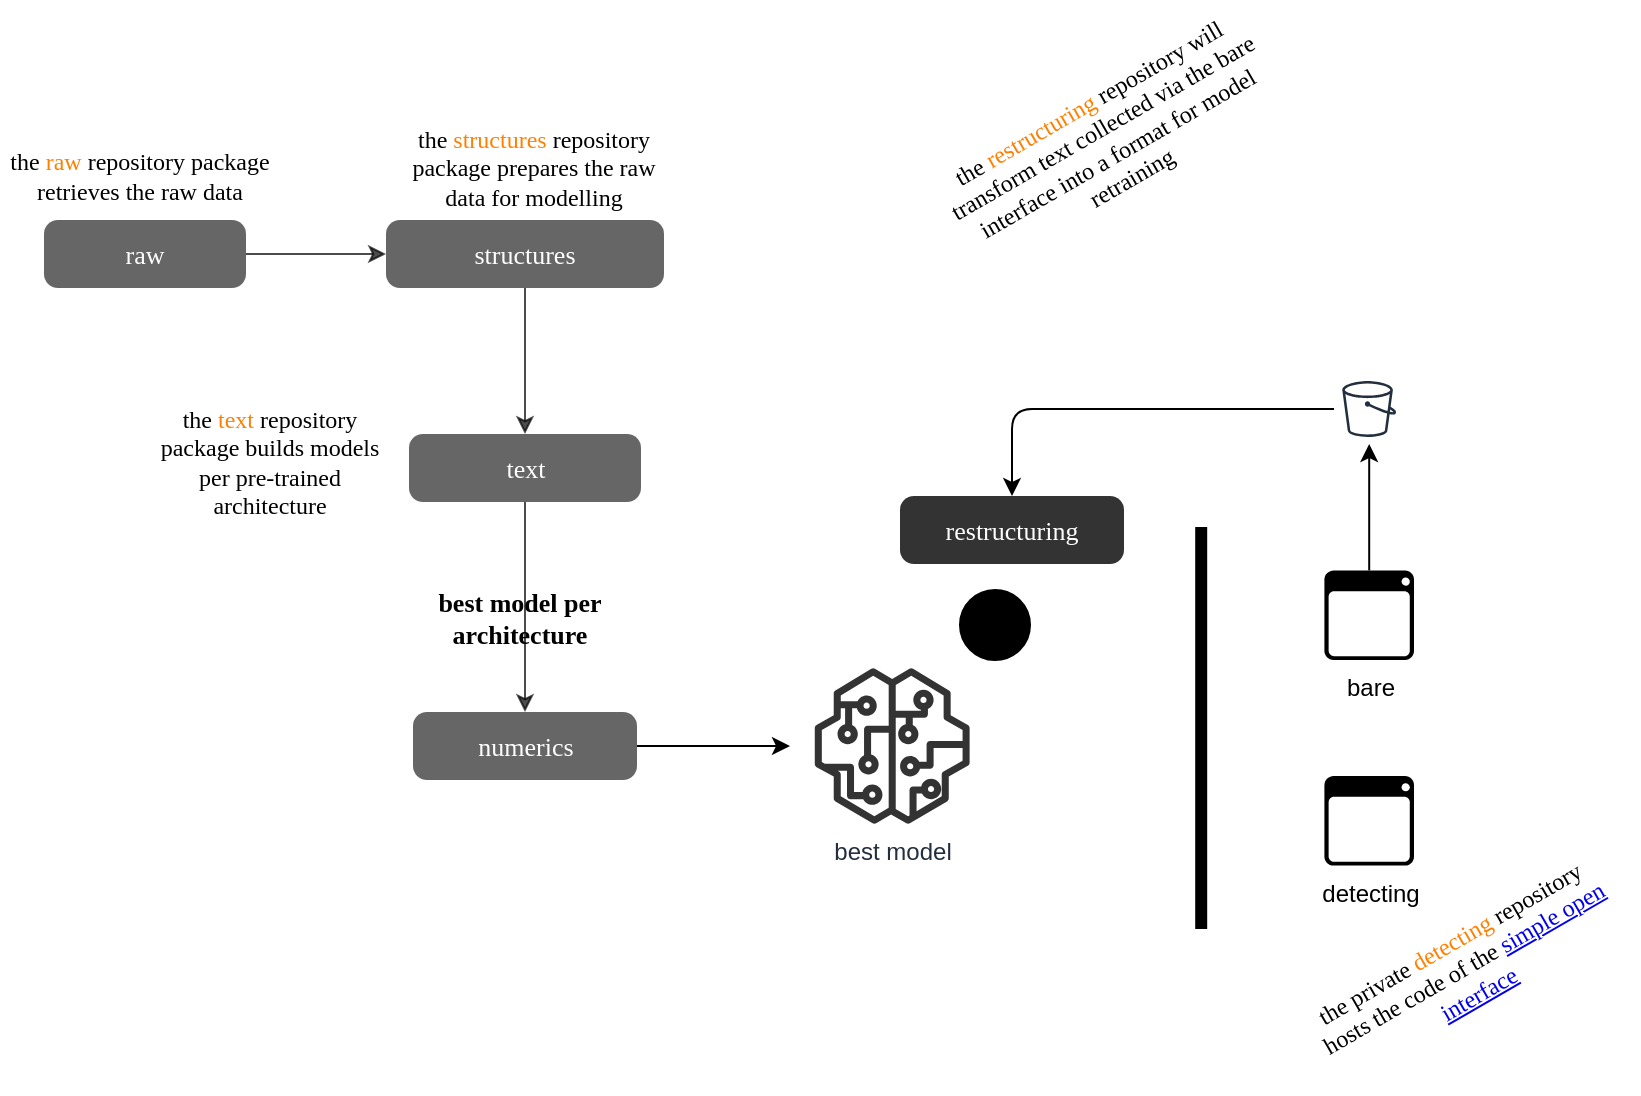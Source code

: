 <mxfile version="22.1.2" type="device">
  <diagram name="sketch" id="NKct0yvRwDZPGS5-LY1j">
    <mxGraphModel dx="1098" dy="801" grid="1" gridSize="10" guides="1" tooltips="1" connect="1" arrows="1" fold="1" page="1" pageScale="1" pageWidth="1654" pageHeight="1169" math="0" shadow="0">
      <root>
        <mxCell id="0" />
        <mxCell id="1" parent="0" />
        <mxCell id="gYTZMiJ3hf2rMKiT2wGT-1" value="raw" style="rounded=1;absoluteArcSize=1;arcSize=14;whiteSpace=wrap;strokeWidth=2;strokeColor=none;opacity=60;fontFamily=Asap;fontSource=https%3A%2F%2Ffonts.googleapis.com%2Fcss%3Ffamily%3DAsap;fillColor=#000000;fontSize=13;fontColor=#FFFFFF;" vertex="1" parent="1">
          <mxGeometry x="142" y="272" width="101" height="34" as="geometry" />
        </mxCell>
        <mxCell id="gYTZMiJ3hf2rMKiT2wGT-29" style="edgeStyle=orthogonalEdgeStyle;rounded=0;orthogonalLoop=1;jettySize=auto;html=1;strokeColor=#000000;opacity=70;" edge="1" parent="1" source="gYTZMiJ3hf2rMKiT2wGT-2" target="gYTZMiJ3hf2rMKiT2wGT-3">
          <mxGeometry relative="1" as="geometry" />
        </mxCell>
        <mxCell id="gYTZMiJ3hf2rMKiT2wGT-2" value="structures" style="rounded=1;absoluteArcSize=1;arcSize=14;whiteSpace=wrap;strokeWidth=2;strokeColor=none;opacity=60;fontFamily=Asap;fontSource=https%3A%2F%2Ffonts.googleapis.com%2Fcss%3Ffamily%3DAsap;fillColor=#000000;fontSize=13;fontColor=#FFFFFF;" vertex="1" parent="1">
          <mxGeometry x="313" y="272" width="139" height="34" as="geometry" />
        </mxCell>
        <mxCell id="gYTZMiJ3hf2rMKiT2wGT-33" style="edgeStyle=orthogonalEdgeStyle;rounded=0;orthogonalLoop=1;jettySize=auto;html=1;entryX=0.5;entryY=0;entryDx=0;entryDy=0;strokeColor=#000000;opacity=70;" edge="1" parent="1" source="gYTZMiJ3hf2rMKiT2wGT-3" target="gYTZMiJ3hf2rMKiT2wGT-18">
          <mxGeometry relative="1" as="geometry" />
        </mxCell>
        <mxCell id="gYTZMiJ3hf2rMKiT2wGT-3" value="text" style="rounded=1;absoluteArcSize=1;arcSize=14;whiteSpace=wrap;strokeWidth=2;strokeColor=none;opacity=60;fontFamily=Asap;fontSource=https%3A%2F%2Ffonts.googleapis.com%2Fcss%3Ffamily%3DAsap;fontSize=13;fillColor=#000000;fontColor=#FFFFFF;" vertex="1" parent="1">
          <mxGeometry x="324.5" y="379" width="116" height="34" as="geometry" />
        </mxCell>
        <mxCell id="gYTZMiJ3hf2rMKiT2wGT-4" value="restructuring" style="rounded=1;absoluteArcSize=1;arcSize=14;whiteSpace=wrap;strokeWidth=2;strokeColor=none;fontFamily=Asap;fontSource=https%3A%2F%2Ffonts.googleapis.com%2Fcss%3Ffamily%3DAsap;fillColor=#000000;fontSize=13;fontColor=#FFFFFF;opacity=80;" vertex="1" parent="1">
          <mxGeometry x="570" y="410" width="112" height="34" as="geometry" />
        </mxCell>
        <mxCell id="gYTZMiJ3hf2rMKiT2wGT-7" value="" style="curved=1;startArrow=none;;exitX=1;exitY=0.5;rounded=0;strokeColor=#000000;opacity=70;fontFamily=Asap;fontSource=https%3A%2F%2Ffonts.googleapis.com%2Fcss%3Ffamily%3DAsap;exitDx=0;exitDy=0;entryX=0;entryY=0.5;entryDx=0;entryDy=0;" edge="1" parent="1" source="gYTZMiJ3hf2rMKiT2wGT-1" target="gYTZMiJ3hf2rMKiT2wGT-2">
          <mxGeometry relative="1" as="geometry">
            <Array as="points" />
            <mxPoint x="290" y="289" as="targetPoint" />
          </mxGeometry>
        </mxCell>
        <mxCell id="gYTZMiJ3hf2rMKiT2wGT-34" style="edgeStyle=orthogonalEdgeStyle;rounded=0;orthogonalLoop=1;jettySize=auto;html=1;" edge="1" parent="1" source="gYTZMiJ3hf2rMKiT2wGT-18">
          <mxGeometry relative="1" as="geometry">
            <mxPoint x="515" y="535" as="targetPoint" />
          </mxGeometry>
        </mxCell>
        <mxCell id="gYTZMiJ3hf2rMKiT2wGT-18" value="numerics" style="rounded=1;absoluteArcSize=1;arcSize=14;whiteSpace=wrap;strokeWidth=2;strokeColor=none;opacity=60;fontFamily=Asap;fontSource=https%3A%2F%2Ffonts.googleapis.com%2Fcss%3Ffamily%3DAsap;fontSize=13;fillColor=#000000;fontColor=#FFFFFF;" vertex="1" parent="1">
          <mxGeometry x="326.5" y="518" width="112" height="34" as="geometry" />
        </mxCell>
        <mxCell id="gYTZMiJ3hf2rMKiT2wGT-19" value="" style="html=1;points=[];perimeter=orthogonalPerimeter;fillColor=strokeColor;rotation=0;" vertex="1" parent="1">
          <mxGeometry x="718.1" y="426" width="5" height="200" as="geometry" />
        </mxCell>
        <mxCell id="gYTZMiJ3hf2rMKiT2wGT-21" value="best model per architecture" style="text;html=1;strokeColor=none;fillColor=none;align=center;verticalAlign=middle;whiteSpace=wrap;rounded=0;fontFamily=Asap;fontSource=https%3A%2F%2Ffonts.googleapis.com%2Fcss%3Ffamily%3DAsap;fontSize=13;fontStyle=1" vertex="1" parent="1">
          <mxGeometry x="334.5" y="456" width="90" height="30" as="geometry" />
        </mxCell>
        <mxCell id="gYTZMiJ3hf2rMKiT2wGT-25" value="best model" style="sketch=0;outlineConnect=0;fontColor=#232F3E;gradientColor=none;fillColor=#000000;strokeColor=none;dashed=0;verticalLabelPosition=bottom;verticalAlign=top;align=center;html=1;fontSize=12;fontStyle=0;aspect=fixed;pointerEvents=1;shape=mxgraph.aws4.sagemaker_model;opacity=80;" vertex="1" parent="1">
          <mxGeometry x="527.1" y="496" width="78" height="78" as="geometry" />
        </mxCell>
        <mxCell id="gYTZMiJ3hf2rMKiT2wGT-46" style="edgeStyle=orthogonalEdgeStyle;rounded=1;orthogonalLoop=1;jettySize=auto;html=1;entryX=0.5;entryY=0;entryDx=0;entryDy=0;" edge="1" parent="1" source="gYTZMiJ3hf2rMKiT2wGT-27" target="gYTZMiJ3hf2rMKiT2wGT-4">
          <mxGeometry relative="1" as="geometry" />
        </mxCell>
        <mxCell id="gYTZMiJ3hf2rMKiT2wGT-27" value="" style="sketch=0;outlineConnect=0;fontColor=#232F3E;gradientColor=none;strokeColor=#232F3E;fillColor=#ffffff;dashed=0;verticalLabelPosition=bottom;verticalAlign=top;align=center;html=1;fontSize=12;fontStyle=0;aspect=fixed;shape=mxgraph.aws4.resourceIcon;resIcon=mxgraph.aws4.bucket;rotation=0;" vertex="1" parent="1">
          <mxGeometry x="787.1" y="349" width="35" height="35" as="geometry" />
        </mxCell>
        <mxCell id="gYTZMiJ3hf2rMKiT2wGT-36" value="detecting" style="shadow=0;dashed=0;html=1;strokeColor=none;fillColor=#000000;labelPosition=center;verticalLabelPosition=bottom;verticalAlign=top;align=center;outlineConnect=0;shape=mxgraph.veeam.interface;" vertex="1" parent="1">
          <mxGeometry x="782.2" y="550" width="44.8" height="44.8" as="geometry" />
        </mxCell>
        <mxCell id="gYTZMiJ3hf2rMKiT2wGT-40" style="edgeStyle=orthogonalEdgeStyle;rounded=0;orthogonalLoop=1;jettySize=auto;html=1;" edge="1" parent="1" source="gYTZMiJ3hf2rMKiT2wGT-37" target="gYTZMiJ3hf2rMKiT2wGT-27">
          <mxGeometry relative="1" as="geometry" />
        </mxCell>
        <mxCell id="gYTZMiJ3hf2rMKiT2wGT-37" value="bare" style="shadow=0;dashed=0;html=1;strokeColor=none;fillColor=#000000;labelPosition=center;verticalLabelPosition=bottom;verticalAlign=top;align=center;outlineConnect=0;shape=mxgraph.veeam.interface;" vertex="1" parent="1">
          <mxGeometry x="782.2" y="447.2" width="44.8" height="44.8" as="geometry" />
        </mxCell>
        <mxCell id="gYTZMiJ3hf2rMKiT2wGT-38" value="the private &lt;font color=&quot;#ff8000&quot;&gt;detecting&lt;/font&gt; repository hosts the code of the &lt;a href=&quot;https://d22j2jhm9iagpk.cloudfront.net/src/c-dispatches-app.html&quot;&gt;simple open interface&lt;/a&gt;" style="text;html=1;strokeColor=none;fillColor=none;align=center;verticalAlign=middle;whiteSpace=wrap;rounded=0;fontFamily=Caveat Brush;fontSource=https%3A%2F%2Ffonts.googleapis.com%2Fcss%3Ffamily%3DCaveat%2BBrush;rotation=-30;" vertex="1" parent="1">
          <mxGeometry x="763" y="626" width="178.4" height="40" as="geometry" />
        </mxCell>
        <mxCell id="gYTZMiJ3hf2rMKiT2wGT-39" value="the&amp;nbsp;&lt;font color=&quot;#ff8000&quot;&gt;restructuring&lt;/font&gt; repository will transform text collected via the bare interface into a format for model retraining" style="text;html=1;strokeColor=none;fillColor=none;align=center;verticalAlign=middle;whiteSpace=wrap;rounded=0;fontFamily=Caveat Brush;fontSource=https%3A%2F%2Ffonts.googleapis.com%2Fcss%3Ffamily%3DCaveat%2BBrush;rotation=-30;" vertex="1" parent="1">
          <mxGeometry x="585.599" y="212.001" width="178.4" height="40" as="geometry" />
        </mxCell>
        <mxCell id="gYTZMiJ3hf2rMKiT2wGT-43" value="the&amp;nbsp;&lt;font color=&quot;#ff8000&quot;&gt;raw&lt;/font&gt; repository package retrieves the raw data" style="text;html=1;strokeColor=none;fillColor=none;align=center;verticalAlign=middle;whiteSpace=wrap;rounded=0;fontFamily=Caveat Brush;fontSource=https%3A%2F%2Ffonts.googleapis.com%2Fcss%3Ffamily%3DCaveat%2BBrush;rotation=0;" vertex="1" parent="1">
          <mxGeometry x="120" y="230" width="140" height="40" as="geometry" />
        </mxCell>
        <mxCell id="gYTZMiJ3hf2rMKiT2wGT-44" value="the&amp;nbsp;&lt;font color=&quot;#ff8000&quot;&gt;structures&lt;/font&gt; repository package prepares the raw data for modelling" style="text;html=1;strokeColor=none;fillColor=none;align=center;verticalAlign=middle;whiteSpace=wrap;rounded=0;fontFamily=Caveat Brush;fontSource=https%3A%2F%2Ffonts.googleapis.com%2Fcss%3Ffamily%3DCaveat%2BBrush;rotation=0;" vertex="1" parent="1">
          <mxGeometry x="322.3" y="226" width="129.7" height="40" as="geometry" />
        </mxCell>
        <mxCell id="gYTZMiJ3hf2rMKiT2wGT-45" value="the&amp;nbsp;&lt;font color=&quot;#ff8000&quot;&gt;text&lt;/font&gt; repository package builds models per pre-trained architecture" style="text;html=1;strokeColor=none;fillColor=none;align=center;verticalAlign=middle;whiteSpace=wrap;rounded=0;fontFamily=Caveat Brush;fontSource=https%3A%2F%2Ffonts.googleapis.com%2Fcss%3Ffamily%3DCaveat%2BBrush;rotation=0;" vertex="1" parent="1">
          <mxGeometry x="193.1" y="373" width="123.9" height="40" as="geometry" />
        </mxCell>
        <mxCell id="gYTZMiJ3hf2rMKiT2wGT-47" value="" style="ellipse;whiteSpace=wrap;html=1;aspect=fixed;rotation=0;fillColor=#000000;" vertex="1" parent="1">
          <mxGeometry x="600" y="457" width="35" height="35" as="geometry" />
        </mxCell>
      </root>
    </mxGraphModel>
  </diagram>
</mxfile>
